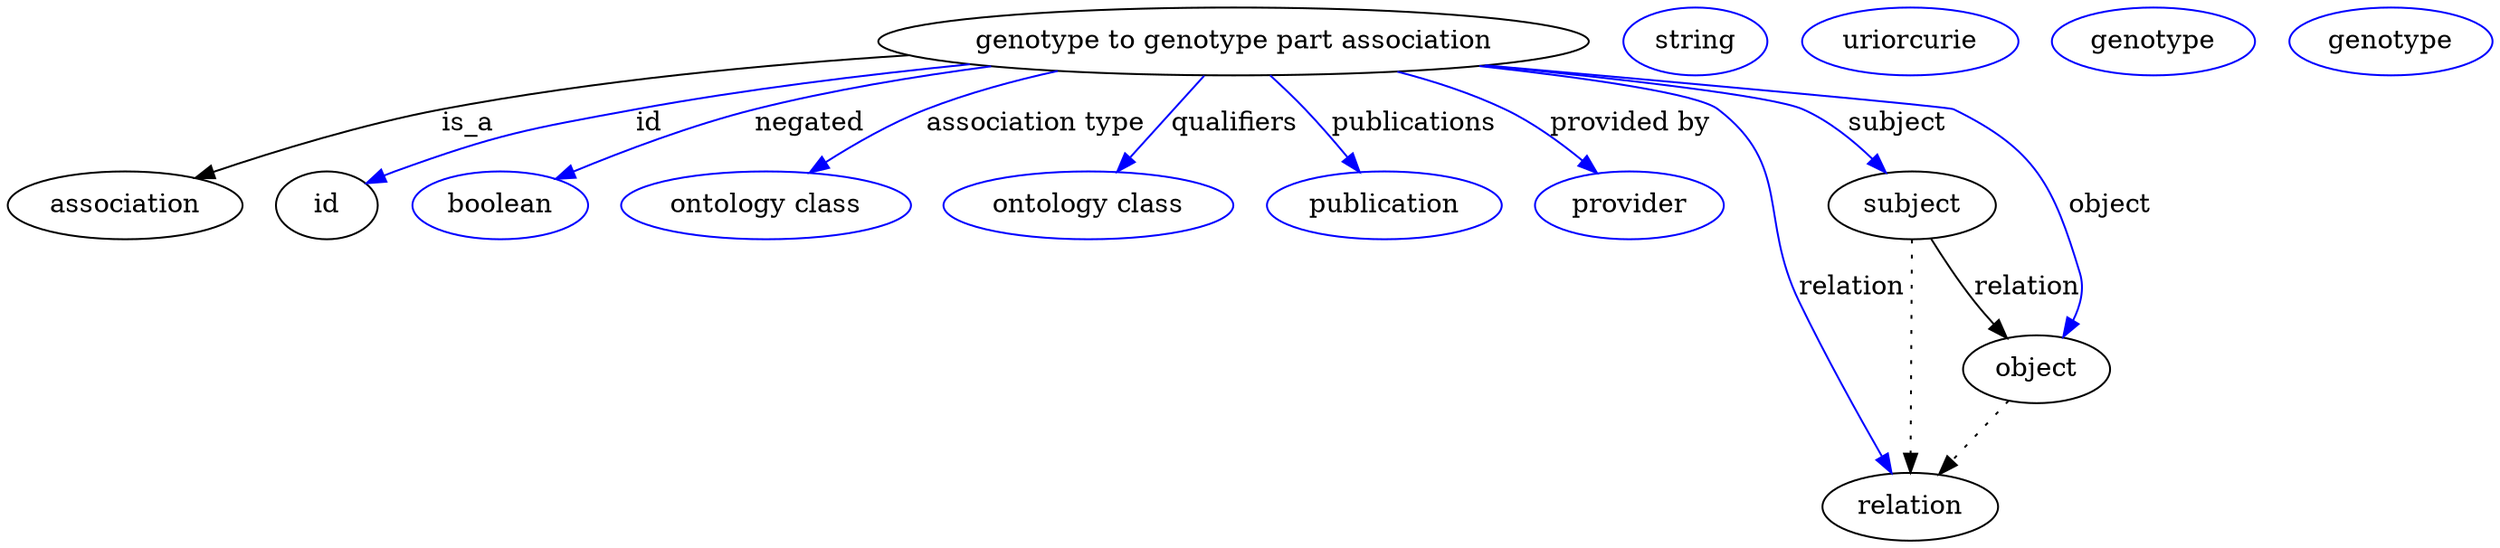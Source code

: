 digraph {
	graph [bb="0,0,1091.9,283"];
	node [label="\N"];
	"genotype to genotype part association"	[height=0.5,
		label="genotype to genotype part association",
		pos="552.05,265",
		width=4.008];
	association	[height=0.5,
		pos="50.046,178",
		width=1.3902];
	"genotype to genotype part association" -> association	[label=is_a,
		lp="225.05,221.5",
		pos="e,83.791,191.38 424.37,256.61 360.73,251.46 282.86,242.92 214.05,229 172.4,220.58 126.21,206 93.493,194.76"];
	id	[height=0.5,
		pos="145.05,178",
		width=0.75];
	"genotype to genotype part association" -> id	[color=blue,
		label=id,
		lp="295.55,221.5",
		pos="e,166.12,189.64 438.41,253.89 363.48,244.65 264.19,227.44 181.05,196 179.2,195.3 177.32,194.55 175.44,193.76",
		style=solid];
	negated	[color=blue,
		height=0.5,
		label=boolean,
		pos="228.05,178",
		width=1.0652];
	"genotype to genotype part association" -> negated	[color=blue,
		label=negated,
		lp="372.55,221.5",
		pos="e,253.86,191.39 456.01,251.56 422.45,246.09 384.75,238.67 351.05,229 320.53,220.25 287.25,206.44 263.01,195.55",
		style=solid];
	"association type"	[color=blue,
		height=0.5,
		label="ontology class",
		pos="346.05,178",
		width=1.7151];
	"genotype to genotype part association" -> "association type"	[color=blue,
		label="association type",
		lp="468.05,221.5",
		pos="e,367.23,195.09 482.62,249.12 463.25,243.87 442.46,237.19 424.05,229 407.13,221.48 389.65,210.61 375.54,200.93",
		style=solid];
	qualifiers	[color=blue,
		height=0.5,
		label="ontology class",
		pos="487.05,178",
		width=1.7151];
	"genotype to genotype part association" -> qualifiers	[color=blue,
		label=qualifiers,
		lp="549.55,221.5",
		pos="e,499.96,195.89 538.89,246.8 529.49,234.51 516.7,217.77 506.17,204.01",
		style=solid];
	publications	[color=blue,
		height=0.5,
		label=publication,
		pos="617.05,178",
		width=1.3902];
	"genotype to genotype part association" -> publications	[color=blue,
		label=publications,
		lp="623.55,221.5",
		pos="e,604.41,195.69 565.25,246.93 569.65,241.23 574.57,234.85 579.05,229 585.34,220.78 592.2,211.77 598.33,203.7",
		style=solid];
	"provided by"	[color=blue,
		height=0.5,
		label=provider,
		pos="725.05,178",
		width=1.1193];
	"genotype to genotype part association" -> "provided by"	[color=blue,
		label="provided by",
		lp="717.05,221.5",
		pos="e,708.54,194.57 612.99,248.59 629.08,243.42 646.12,236.91 661.05,229 675.18,221.51 689.36,210.84 700.77,201.28",
		style=solid];
	relation	[height=0.5,
		pos="850.05,18",
		width=1.0471];
	"genotype to genotype part association" -> relation	[color=blue,
		label=relation,
		lp="827.05,134.5",
		pos="e,843.54,35.756 661.15,253.22 700.09,247.68 738.24,239.78 754.05,229 770.38,217.86 818.55,99.171 839.79,45.314",
		style=solid];
	subject	[height=0.5,
		pos="857.05,178",
		width=0.99297];
	"genotype to genotype part association" -> subject	[color=blue,
		label=subject,
		lp="847.55,221.5",
		pos="e,845.42,195.3 657.59,252.71 721.53,245.32 793.36,235.79 807.05,229 819.24,222.94 830.26,212.75 838.83,203.13",
		style=solid];
	object	[height=0.5,
		pos="910.05,91",
		width=0.9027];
	"genotype to genotype part association" -> object	[color=blue,
		label=object,
		lp="939.05,178",
		pos="e,919.86,108.44 655.74,252.44 672.23,250.61 689.11,248.75 705.05,247 741.93,242.95 837.84,245.55 871.05,229 911.99,208.6 916.55,\
186.75 926.05,142 927.73,134.07 926.31,125.6 923.74,117.94",
		style=solid];
	association_id	[color=blue,
		height=0.5,
		label=string,
		pos="745.05,265",
		width=0.84854];
	"genotype to genotype part association_relation"	[color=blue,
		height=0.5,
		label=uriorcurie,
		pos="839.05,265",
		width=1.2638];
	subject -> relation	[pos="e,850.81,36.188 856.28,159.79 855.07,132.48 852.7,78.994 851.26,46.38",
		style=dotted];
	subject -> object	[label=relation,
		lp="905.05,134.5",
		pos="e,897.64,107.69 865.22,160.45 870.3,150.54 877.16,137.82 884.05,127 886.38,123.34 888.97,119.56 891.59,115.9"];
	"genotype to genotype part association_subject"	[color=blue,
		height=0.5,
		label=genotype,
		pos="945.05,265",
		width=1.1916];
	object -> relation	[pos="e,863.74,35.205 896.73,74.243 888.99,65.088 879.09,53.364 870.39,43.074",
		style=dotted];
	"genotype to genotype part association_object"	[color=blue,
		height=0.5,
		label=genotype,
		pos="1049,265",
		width=1.1916];
}
